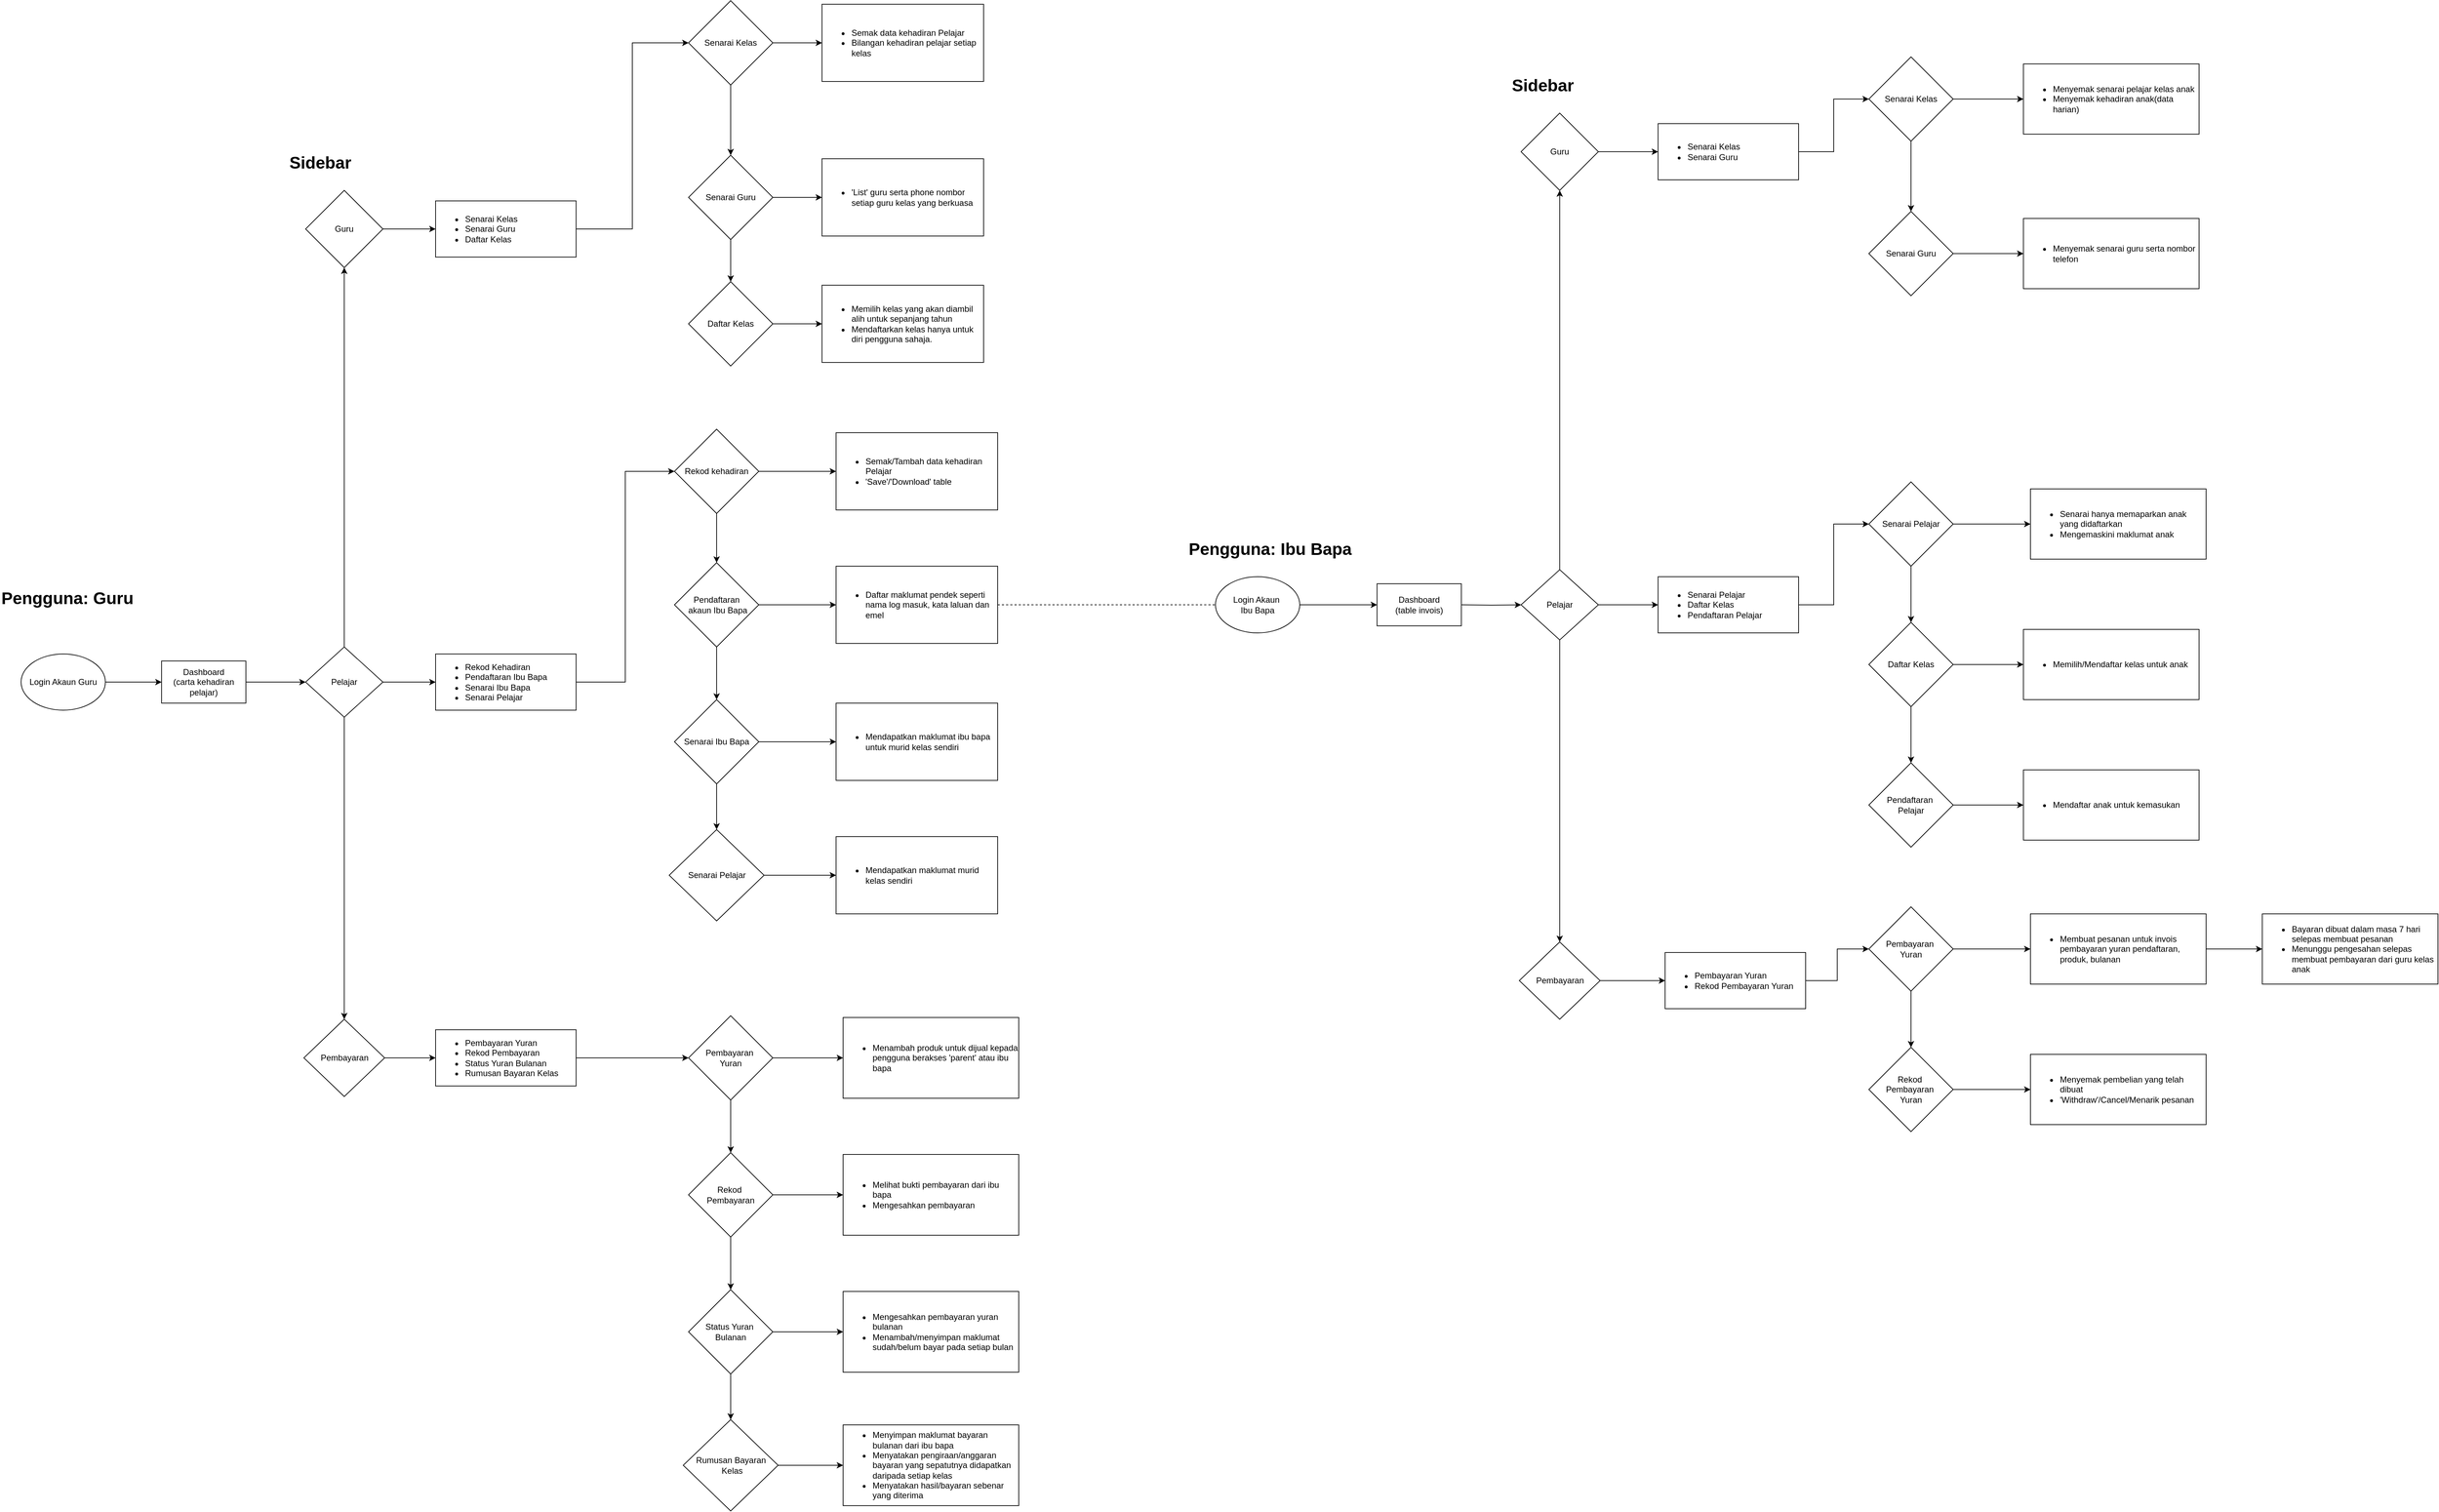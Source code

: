 <mxfile version="24.7.16">
  <diagram name="Page-1" id="qehT0WwENR8ns43DCr43">
    <mxGraphModel dx="3362" dy="2312" grid="1" gridSize="10" guides="1" tooltips="1" connect="1" arrows="1" fold="1" page="1" pageScale="1" pageWidth="850" pageHeight="1100" math="0" shadow="0">
      <root>
        <mxCell id="0" />
        <mxCell id="1" parent="0" />
        <mxCell id="ACvNIfzqrJBHl80gEe5v-92" value="&lt;h1 style=&quot;margin-top: 0px;&quot;&gt;Sidebar&lt;/h1&gt;" style="text;html=1;whiteSpace=wrap;overflow=hidden;rounded=0;" vertex="1" parent="1">
          <mxGeometry x="2140" y="-590" width="180" height="120" as="geometry" />
        </mxCell>
        <mxCell id="ACvNIfzqrJBHl80gEe5v-76" value="&lt;h1 style=&quot;margin-top: 0px;&quot;&gt;Pengguna: Ibu Bapa&lt;/h1&gt;" style="text;html=1;whiteSpace=wrap;overflow=hidden;rounded=0;" vertex="1" parent="1">
          <mxGeometry x="1680" y="70" width="250" height="120" as="geometry" />
        </mxCell>
        <mxCell id="ACvNIfzqrJBHl80gEe5v-3" value="" style="edgeStyle=orthogonalEdgeStyle;rounded=0;orthogonalLoop=1;jettySize=auto;html=1;" edge="1" parent="1" source="ACvNIfzqrJBHl80gEe5v-1" target="ACvNIfzqrJBHl80gEe5v-2">
          <mxGeometry relative="1" as="geometry" />
        </mxCell>
        <mxCell id="ACvNIfzqrJBHl80gEe5v-1" value="Login Akaun Guru" style="ellipse;whiteSpace=wrap;html=1;" vertex="1" parent="1">
          <mxGeometry x="20" y="240" width="120" height="80" as="geometry" />
        </mxCell>
        <mxCell id="ACvNIfzqrJBHl80gEe5v-5" value="" style="edgeStyle=orthogonalEdgeStyle;rounded=0;orthogonalLoop=1;jettySize=auto;html=1;" edge="1" parent="1" source="ACvNIfzqrJBHl80gEe5v-2" target="ACvNIfzqrJBHl80gEe5v-4">
          <mxGeometry relative="1" as="geometry" />
        </mxCell>
        <mxCell id="ACvNIfzqrJBHl80gEe5v-2" value="Dashboard&lt;div&gt;(carta kehadiran pelajar)&lt;/div&gt;" style="whiteSpace=wrap;html=1;" vertex="1" parent="1">
          <mxGeometry x="220" y="250" width="120" height="60" as="geometry" />
        </mxCell>
        <mxCell id="ACvNIfzqrJBHl80gEe5v-7" value="" style="edgeStyle=orthogonalEdgeStyle;rounded=0;orthogonalLoop=1;jettySize=auto;html=1;" edge="1" parent="1" source="ACvNIfzqrJBHl80gEe5v-4" target="ACvNIfzqrJBHl80gEe5v-6">
          <mxGeometry relative="1" as="geometry" />
        </mxCell>
        <mxCell id="ACvNIfzqrJBHl80gEe5v-9" value="" style="edgeStyle=orthogonalEdgeStyle;rounded=0;orthogonalLoop=1;jettySize=auto;html=1;" edge="1" parent="1" source="ACvNIfzqrJBHl80gEe5v-4" target="ACvNIfzqrJBHl80gEe5v-8">
          <mxGeometry relative="1" as="geometry" />
        </mxCell>
        <mxCell id="ACvNIfzqrJBHl80gEe5v-11" value="" style="edgeStyle=orthogonalEdgeStyle;rounded=0;orthogonalLoop=1;jettySize=auto;html=1;" edge="1" parent="1" source="ACvNIfzqrJBHl80gEe5v-4" target="ACvNIfzqrJBHl80gEe5v-10">
          <mxGeometry relative="1" as="geometry" />
        </mxCell>
        <mxCell id="ACvNIfzqrJBHl80gEe5v-4" value="Pelajar" style="rhombus;whiteSpace=wrap;html=1;" vertex="1" parent="1">
          <mxGeometry x="425" y="230" width="110" height="100" as="geometry" />
        </mxCell>
        <mxCell id="ACvNIfzqrJBHl80gEe5v-35" style="edgeStyle=orthogonalEdgeStyle;rounded=0;orthogonalLoop=1;jettySize=auto;html=1;entryX=0;entryY=0.5;entryDx=0;entryDy=0;" edge="1" parent="1" source="ACvNIfzqrJBHl80gEe5v-6" target="ACvNIfzqrJBHl80gEe5v-34">
          <mxGeometry relative="1" as="geometry" />
        </mxCell>
        <mxCell id="ACvNIfzqrJBHl80gEe5v-6" value="Guru" style="rhombus;whiteSpace=wrap;html=1;" vertex="1" parent="1">
          <mxGeometry x="425" y="-420" width="110" height="110" as="geometry" />
        </mxCell>
        <mxCell id="ACvNIfzqrJBHl80gEe5v-38" style="edgeStyle=orthogonalEdgeStyle;rounded=0;orthogonalLoop=1;jettySize=auto;html=1;entryX=0;entryY=0.5;entryDx=0;entryDy=0;" edge="1" parent="1" source="ACvNIfzqrJBHl80gEe5v-8" target="ACvNIfzqrJBHl80gEe5v-37">
          <mxGeometry relative="1" as="geometry" />
        </mxCell>
        <mxCell id="ACvNIfzqrJBHl80gEe5v-8" value="Pembayaran" style="rhombus;whiteSpace=wrap;html=1;" vertex="1" parent="1">
          <mxGeometry x="422.5" y="760" width="115" height="110" as="geometry" />
        </mxCell>
        <mxCell id="ACvNIfzqrJBHl80gEe5v-13" value="" style="edgeStyle=orthogonalEdgeStyle;rounded=0;orthogonalLoop=1;jettySize=auto;html=1;entryX=0;entryY=0.5;entryDx=0;entryDy=0;exitX=1;exitY=0.5;exitDx=0;exitDy=0;" edge="1" parent="1" source="ACvNIfzqrJBHl80gEe5v-10" target="ACvNIfzqrJBHl80gEe5v-12">
          <mxGeometry relative="1" as="geometry" />
        </mxCell>
        <mxCell id="ACvNIfzqrJBHl80gEe5v-10" value="&lt;ul&gt;&lt;li&gt;Rekod Kehadiran&lt;/li&gt;&lt;li&gt;Pendaftaran Ibu Bapa&lt;/li&gt;&lt;li&gt;Senarai Ibu Bapa&lt;/li&gt;&lt;li&gt;Senarai Pelajar&lt;/li&gt;&lt;/ul&gt;" style="whiteSpace=wrap;html=1;align=left;" vertex="1" parent="1">
          <mxGeometry x="610" y="240" width="200" height="80" as="geometry" />
        </mxCell>
        <mxCell id="ACvNIfzqrJBHl80gEe5v-24" value="" style="edgeStyle=orthogonalEdgeStyle;rounded=0;orthogonalLoop=1;jettySize=auto;html=1;" edge="1" parent="1" source="ACvNIfzqrJBHl80gEe5v-12" target="ACvNIfzqrJBHl80gEe5v-23">
          <mxGeometry relative="1" as="geometry" />
        </mxCell>
        <mxCell id="ACvNIfzqrJBHl80gEe5v-45" value="" style="edgeStyle=orthogonalEdgeStyle;rounded=0;orthogonalLoop=1;jettySize=auto;html=1;" edge="1" parent="1" source="ACvNIfzqrJBHl80gEe5v-12" target="ACvNIfzqrJBHl80gEe5v-14">
          <mxGeometry relative="1" as="geometry" />
        </mxCell>
        <mxCell id="ACvNIfzqrJBHl80gEe5v-12" value="Rekod kehadiran" style="rhombus;whiteSpace=wrap;html=1;align=center;" vertex="1" parent="1">
          <mxGeometry x="950" y="-80" width="120" height="120" as="geometry" />
        </mxCell>
        <mxCell id="ACvNIfzqrJBHl80gEe5v-26" value="" style="edgeStyle=orthogonalEdgeStyle;rounded=0;orthogonalLoop=1;jettySize=auto;html=1;entryX=0;entryY=0.5;entryDx=0;entryDy=0;" edge="1" parent="1" source="ACvNIfzqrJBHl80gEe5v-14" target="ACvNIfzqrJBHl80gEe5v-27">
          <mxGeometry relative="1" as="geometry">
            <mxPoint x="1150" y="170" as="targetPoint" />
          </mxGeometry>
        </mxCell>
        <mxCell id="ACvNIfzqrJBHl80gEe5v-46" value="" style="edgeStyle=orthogonalEdgeStyle;rounded=0;orthogonalLoop=1;jettySize=auto;html=1;" edge="1" parent="1" source="ACvNIfzqrJBHl80gEe5v-14" target="ACvNIfzqrJBHl80gEe5v-15">
          <mxGeometry relative="1" as="geometry" />
        </mxCell>
        <mxCell id="ACvNIfzqrJBHl80gEe5v-14" value="Pendaftaran&lt;div&gt;&amp;nbsp;akaun Ibu Bapa&lt;/div&gt;" style="rhombus;whiteSpace=wrap;html=1;align=center;" vertex="1" parent="1">
          <mxGeometry x="950" y="110" width="120" height="120" as="geometry" />
        </mxCell>
        <mxCell id="ACvNIfzqrJBHl80gEe5v-29" style="edgeStyle=orthogonalEdgeStyle;rounded=0;orthogonalLoop=1;jettySize=auto;html=1;entryX=0;entryY=0.5;entryDx=0;entryDy=0;" edge="1" parent="1" source="ACvNIfzqrJBHl80gEe5v-15" target="ACvNIfzqrJBHl80gEe5v-28">
          <mxGeometry relative="1" as="geometry" />
        </mxCell>
        <mxCell id="ACvNIfzqrJBHl80gEe5v-47" value="" style="edgeStyle=orthogonalEdgeStyle;rounded=0;orthogonalLoop=1;jettySize=auto;html=1;" edge="1" parent="1" source="ACvNIfzqrJBHl80gEe5v-15" target="ACvNIfzqrJBHl80gEe5v-21">
          <mxGeometry relative="1" as="geometry" />
        </mxCell>
        <mxCell id="ACvNIfzqrJBHl80gEe5v-15" value="Senarai Ibu Bapa" style="rhombus;whiteSpace=wrap;html=1;align=center;" vertex="1" parent="1">
          <mxGeometry x="950" y="305" width="120" height="120" as="geometry" />
        </mxCell>
        <mxCell id="ACvNIfzqrJBHl80gEe5v-33" style="edgeStyle=orthogonalEdgeStyle;rounded=0;orthogonalLoop=1;jettySize=auto;html=1;entryX=0;entryY=0.5;entryDx=0;entryDy=0;" edge="1" parent="1" source="ACvNIfzqrJBHl80gEe5v-21" target="ACvNIfzqrJBHl80gEe5v-32">
          <mxGeometry relative="1" as="geometry" />
        </mxCell>
        <mxCell id="ACvNIfzqrJBHl80gEe5v-21" value="Senarai Pelajar" style="rhombus;whiteSpace=wrap;html=1;align=center;" vertex="1" parent="1">
          <mxGeometry x="942.5" y="490" width="135" height="130" as="geometry" />
        </mxCell>
        <mxCell id="ACvNIfzqrJBHl80gEe5v-23" value="&lt;ul&gt;&lt;li&gt;Semak/Tambah data kehadiran Pelajar&lt;/li&gt;&lt;li&gt;&#39;Save&#39;/&#39;Download&#39; table&lt;/li&gt;&lt;/ul&gt;" style="whiteSpace=wrap;html=1;align=left;" vertex="1" parent="1">
          <mxGeometry x="1180" y="-75" width="230" height="110" as="geometry" />
        </mxCell>
        <mxCell id="ACvNIfzqrJBHl80gEe5v-27" value="&lt;ul&gt;&lt;li&gt;Daftar maklumat pendek seperti nama log masuk, kata laluan dan emel&amp;nbsp;&lt;/li&gt;&lt;/ul&gt;" style="whiteSpace=wrap;html=1;align=left;" vertex="1" parent="1">
          <mxGeometry x="1180" y="115" width="230" height="110" as="geometry" />
        </mxCell>
        <mxCell id="ACvNIfzqrJBHl80gEe5v-28" value="&lt;ul&gt;&lt;li&gt;Mendapatkan maklumat ibu bapa untuk murid kelas sendiri&lt;/li&gt;&lt;/ul&gt;" style="whiteSpace=wrap;html=1;align=left;" vertex="1" parent="1">
          <mxGeometry x="1180" y="310" width="230" height="110" as="geometry" />
        </mxCell>
        <mxCell id="ACvNIfzqrJBHl80gEe5v-32" value="&lt;ul&gt;&lt;li&gt;Mendapatkan maklumat murid kelas sendiri&lt;/li&gt;&lt;/ul&gt;" style="whiteSpace=wrap;html=1;align=left;" vertex="1" parent="1">
          <mxGeometry x="1180" y="500" width="230" height="110" as="geometry" />
        </mxCell>
        <mxCell id="ACvNIfzqrJBHl80gEe5v-40" style="edgeStyle=orthogonalEdgeStyle;rounded=0;orthogonalLoop=1;jettySize=auto;html=1;entryX=0;entryY=0.5;entryDx=0;entryDy=0;" edge="1" parent="1" source="ACvNIfzqrJBHl80gEe5v-34" target="ACvNIfzqrJBHl80gEe5v-39">
          <mxGeometry relative="1" as="geometry" />
        </mxCell>
        <mxCell id="ACvNIfzqrJBHl80gEe5v-34" value="&lt;ul&gt;&lt;li&gt;Senarai Kelas&lt;/li&gt;&lt;li&gt;Senarai Guru&lt;/li&gt;&lt;li&gt;Daftar Kelas&lt;/li&gt;&lt;/ul&gt;" style="whiteSpace=wrap;html=1;align=left;" vertex="1" parent="1">
          <mxGeometry x="610" y="-405" width="200" height="80" as="geometry" />
        </mxCell>
        <mxCell id="ACvNIfzqrJBHl80gEe5v-61" style="edgeStyle=orthogonalEdgeStyle;rounded=0;orthogonalLoop=1;jettySize=auto;html=1;exitX=1;exitY=0.5;exitDx=0;exitDy=0;entryX=0;entryY=0.5;entryDx=0;entryDy=0;" edge="1" parent="1" source="ACvNIfzqrJBHl80gEe5v-37" target="ACvNIfzqrJBHl80gEe5v-57">
          <mxGeometry relative="1" as="geometry">
            <mxPoint x="970" y="815" as="targetPoint" />
          </mxGeometry>
        </mxCell>
        <mxCell id="ACvNIfzqrJBHl80gEe5v-37" value="&lt;ul&gt;&lt;li&gt;Pembayaran Yuran&lt;/li&gt;&lt;li&gt;Rekod Pembayaran&lt;/li&gt;&lt;li&gt;Status Yuran Bulanan&lt;/li&gt;&lt;li&gt;Rumusan Bayaran Kelas&lt;/li&gt;&lt;/ul&gt;" style="whiteSpace=wrap;html=1;align=left;" vertex="1" parent="1">
          <mxGeometry x="610" y="775" width="200" height="80" as="geometry" />
        </mxCell>
        <mxCell id="ACvNIfzqrJBHl80gEe5v-49" value="" style="edgeStyle=orthogonalEdgeStyle;rounded=0;orthogonalLoop=1;jettySize=auto;html=1;" edge="1" parent="1" source="ACvNIfzqrJBHl80gEe5v-39" target="ACvNIfzqrJBHl80gEe5v-41">
          <mxGeometry relative="1" as="geometry" />
        </mxCell>
        <mxCell id="ACvNIfzqrJBHl80gEe5v-52" value="" style="edgeStyle=orthogonalEdgeStyle;rounded=0;orthogonalLoop=1;jettySize=auto;html=1;" edge="1" parent="1" source="ACvNIfzqrJBHl80gEe5v-39" target="ACvNIfzqrJBHl80gEe5v-51">
          <mxGeometry relative="1" as="geometry" />
        </mxCell>
        <mxCell id="ACvNIfzqrJBHl80gEe5v-39" value="Senarai Kelas" style="rhombus;whiteSpace=wrap;html=1;align=center;" vertex="1" parent="1">
          <mxGeometry x="970" y="-690" width="120" height="120" as="geometry" />
        </mxCell>
        <mxCell id="ACvNIfzqrJBHl80gEe5v-50" value="" style="edgeStyle=orthogonalEdgeStyle;rounded=0;orthogonalLoop=1;jettySize=auto;html=1;" edge="1" parent="1" source="ACvNIfzqrJBHl80gEe5v-41" target="ACvNIfzqrJBHl80gEe5v-42">
          <mxGeometry relative="1" as="geometry" />
        </mxCell>
        <mxCell id="ACvNIfzqrJBHl80gEe5v-54" value="" style="edgeStyle=orthogonalEdgeStyle;rounded=0;orthogonalLoop=1;jettySize=auto;html=1;" edge="1" parent="1" source="ACvNIfzqrJBHl80gEe5v-41" target="ACvNIfzqrJBHl80gEe5v-53">
          <mxGeometry relative="1" as="geometry" />
        </mxCell>
        <mxCell id="ACvNIfzqrJBHl80gEe5v-41" value="Senarai Guru" style="rhombus;whiteSpace=wrap;html=1;align=center;" vertex="1" parent="1">
          <mxGeometry x="970" y="-470" width="120" height="120" as="geometry" />
        </mxCell>
        <mxCell id="ACvNIfzqrJBHl80gEe5v-56" value="" style="edgeStyle=orthogonalEdgeStyle;rounded=0;orthogonalLoop=1;jettySize=auto;html=1;" edge="1" parent="1" source="ACvNIfzqrJBHl80gEe5v-42" target="ACvNIfzqrJBHl80gEe5v-55">
          <mxGeometry relative="1" as="geometry" />
        </mxCell>
        <mxCell id="ACvNIfzqrJBHl80gEe5v-42" value="Daftar Kelas" style="rhombus;whiteSpace=wrap;html=1;align=center;" vertex="1" parent="1">
          <mxGeometry x="970" y="-290" width="120" height="120" as="geometry" />
        </mxCell>
        <mxCell id="ACvNIfzqrJBHl80gEe5v-51" value="&lt;ul&gt;&lt;li&gt;Semak data kehadiran Pelajar&lt;/li&gt;&lt;li&gt;Bilangan kehadiran pelajar setiap kelas&lt;/li&gt;&lt;/ul&gt;" style="whiteSpace=wrap;html=1;align=left;" vertex="1" parent="1">
          <mxGeometry x="1160" y="-685" width="230" height="110" as="geometry" />
        </mxCell>
        <mxCell id="ACvNIfzqrJBHl80gEe5v-53" value="&lt;ul&gt;&lt;li&gt;&#39;List&#39; guru serta phone nombor setiap guru kelas yang berkuasa&lt;/li&gt;&lt;/ul&gt;" style="whiteSpace=wrap;html=1;align=left;" vertex="1" parent="1">
          <mxGeometry x="1160" y="-465" width="230" height="110" as="geometry" />
        </mxCell>
        <mxCell id="ACvNIfzqrJBHl80gEe5v-55" value="&lt;ul&gt;&lt;li&gt;Memilih kelas yang akan diambil alih untuk sepanjang tahun&lt;/li&gt;&lt;li&gt;Mendaftarkan kelas hanya untuk diri pengguna sahaja.&lt;/li&gt;&lt;/ul&gt;" style="whiteSpace=wrap;html=1;align=left;" vertex="1" parent="1">
          <mxGeometry x="1160" y="-285" width="230" height="110" as="geometry" />
        </mxCell>
        <mxCell id="ACvNIfzqrJBHl80gEe5v-62" value="" style="edgeStyle=orthogonalEdgeStyle;rounded=0;orthogonalLoop=1;jettySize=auto;html=1;" edge="1" parent="1" source="ACvNIfzqrJBHl80gEe5v-57" target="ACvNIfzqrJBHl80gEe5v-58">
          <mxGeometry relative="1" as="geometry" />
        </mxCell>
        <mxCell id="ACvNIfzqrJBHl80gEe5v-69" value="" style="edgeStyle=orthogonalEdgeStyle;rounded=0;orthogonalLoop=1;jettySize=auto;html=1;" edge="1" parent="1" source="ACvNIfzqrJBHl80gEe5v-57" target="ACvNIfzqrJBHl80gEe5v-68">
          <mxGeometry relative="1" as="geometry" />
        </mxCell>
        <mxCell id="ACvNIfzqrJBHl80gEe5v-57" value="Pembayaran&amp;nbsp;&lt;div&gt;Yuran&lt;/div&gt;" style="rhombus;whiteSpace=wrap;html=1;align=center;" vertex="1" parent="1">
          <mxGeometry x="970" y="755" width="120" height="120" as="geometry" />
        </mxCell>
        <mxCell id="ACvNIfzqrJBHl80gEe5v-63" value="" style="edgeStyle=orthogonalEdgeStyle;rounded=0;orthogonalLoop=1;jettySize=auto;html=1;" edge="1" parent="1" source="ACvNIfzqrJBHl80gEe5v-58" target="ACvNIfzqrJBHl80gEe5v-59">
          <mxGeometry relative="1" as="geometry" />
        </mxCell>
        <mxCell id="ACvNIfzqrJBHl80gEe5v-73" value="" style="edgeStyle=orthogonalEdgeStyle;rounded=0;orthogonalLoop=1;jettySize=auto;html=1;" edge="1" parent="1" source="ACvNIfzqrJBHl80gEe5v-58" target="ACvNIfzqrJBHl80gEe5v-70">
          <mxGeometry relative="1" as="geometry" />
        </mxCell>
        <mxCell id="ACvNIfzqrJBHl80gEe5v-58" value="Rekod&amp;nbsp;&lt;div&gt;Pembayaran&lt;/div&gt;" style="rhombus;whiteSpace=wrap;html=1;align=center;" vertex="1" parent="1">
          <mxGeometry x="970" y="950" width="120" height="120" as="geometry" />
        </mxCell>
        <mxCell id="ACvNIfzqrJBHl80gEe5v-64" value="" style="edgeStyle=orthogonalEdgeStyle;rounded=0;orthogonalLoop=1;jettySize=auto;html=1;" edge="1" parent="1" source="ACvNIfzqrJBHl80gEe5v-59" target="ACvNIfzqrJBHl80gEe5v-60">
          <mxGeometry relative="1" as="geometry" />
        </mxCell>
        <mxCell id="ACvNIfzqrJBHl80gEe5v-74" style="edgeStyle=orthogonalEdgeStyle;rounded=0;orthogonalLoop=1;jettySize=auto;html=1;entryX=0;entryY=0.5;entryDx=0;entryDy=0;" edge="1" parent="1" source="ACvNIfzqrJBHl80gEe5v-59" target="ACvNIfzqrJBHl80gEe5v-71">
          <mxGeometry relative="1" as="geometry" />
        </mxCell>
        <mxCell id="ACvNIfzqrJBHl80gEe5v-59" value="Status Yuran&amp;nbsp;&lt;div&gt;Bulanan&lt;/div&gt;" style="rhombus;whiteSpace=wrap;html=1;align=center;" vertex="1" parent="1">
          <mxGeometry x="970" y="1145" width="120" height="120" as="geometry" />
        </mxCell>
        <mxCell id="ACvNIfzqrJBHl80gEe5v-75" value="" style="edgeStyle=orthogonalEdgeStyle;rounded=0;orthogonalLoop=1;jettySize=auto;html=1;" edge="1" parent="1" source="ACvNIfzqrJBHl80gEe5v-60" target="ACvNIfzqrJBHl80gEe5v-72">
          <mxGeometry relative="1" as="geometry" />
        </mxCell>
        <mxCell id="ACvNIfzqrJBHl80gEe5v-60" value="Rumusan Bayaran&lt;div&gt;&amp;nbsp;Kelas&lt;/div&gt;" style="rhombus;whiteSpace=wrap;html=1;align=center;" vertex="1" parent="1">
          <mxGeometry x="962.5" y="1330" width="135" height="130" as="geometry" />
        </mxCell>
        <mxCell id="ACvNIfzqrJBHl80gEe5v-66" value="&lt;h1 style=&quot;margin-top: 0px;&quot;&gt;Sidebar&lt;/h1&gt;" style="text;html=1;whiteSpace=wrap;overflow=hidden;rounded=0;" vertex="1" parent="1">
          <mxGeometry x="400" y="-480" width="180" height="120" as="geometry" />
        </mxCell>
        <mxCell id="ACvNIfzqrJBHl80gEe5v-67" value="&lt;h1 style=&quot;margin-top: 0px;&quot;&gt;Pengguna: Guru&lt;/h1&gt;" style="text;html=1;whiteSpace=wrap;overflow=hidden;rounded=0;" vertex="1" parent="1">
          <mxGeometry x="-10" y="140" width="200" height="120" as="geometry" />
        </mxCell>
        <mxCell id="ACvNIfzqrJBHl80gEe5v-68" value="&lt;ul&gt;&lt;li&gt;Menambah produk untuk dijual kepada pengguna berakses &#39;parent&#39; atau ibu bapa&lt;/li&gt;&lt;/ul&gt;" style="whiteSpace=wrap;html=1;align=left;" vertex="1" parent="1">
          <mxGeometry x="1190" y="757.5" width="250" height="115" as="geometry" />
        </mxCell>
        <mxCell id="ACvNIfzqrJBHl80gEe5v-70" value="&lt;ul&gt;&lt;li&gt;Melihat bukti pembayaran dari ibu bapa&lt;/li&gt;&lt;li&gt;Mengesahkan pembayaran&lt;/li&gt;&lt;/ul&gt;" style="whiteSpace=wrap;html=1;align=left;" vertex="1" parent="1">
          <mxGeometry x="1190" y="952.5" width="250" height="115" as="geometry" />
        </mxCell>
        <mxCell id="ACvNIfzqrJBHl80gEe5v-71" value="&lt;ul&gt;&lt;li&gt;Mengesahkan pembayaran yuran bulanan&lt;/li&gt;&lt;li&gt;Menambah/menyimpan maklumat sudah/belum bayar pada setiap bulan&lt;/li&gt;&lt;/ul&gt;" style="whiteSpace=wrap;html=1;align=left;" vertex="1" parent="1">
          <mxGeometry x="1190" y="1147.5" width="250" height="115" as="geometry" />
        </mxCell>
        <mxCell id="ACvNIfzqrJBHl80gEe5v-72" value="&lt;ul&gt;&lt;li&gt;Menyimpan maklumat bayaran bulanan dari ibu bapa&lt;/li&gt;&lt;li&gt;Menyatakan pengiraan/anggaran bayaran yang sepatutnya didapatkan daripada setiap kelas&lt;/li&gt;&lt;li&gt;Menyatakan hasil/bayaran sebenar yang diterima&lt;/li&gt;&lt;/ul&gt;" style="whiteSpace=wrap;html=1;align=left;" vertex="1" parent="1">
          <mxGeometry x="1190" y="1337.5" width="250" height="115" as="geometry" />
        </mxCell>
        <mxCell id="ACvNIfzqrJBHl80gEe5v-85" style="edgeStyle=orthogonalEdgeStyle;rounded=0;orthogonalLoop=1;jettySize=auto;html=1;exitX=1;exitY=0.5;exitDx=0;exitDy=0;entryX=0;entryY=0.5;entryDx=0;entryDy=0;" edge="1" parent="1" source="ACvNIfzqrJBHl80gEe5v-77" target="ACvNIfzqrJBHl80gEe5v-78">
          <mxGeometry relative="1" as="geometry" />
        </mxCell>
        <mxCell id="ACvNIfzqrJBHl80gEe5v-77" value="Login Akaun&amp;nbsp;&lt;div&gt;Ibu Bapa&lt;/div&gt;" style="ellipse;whiteSpace=wrap;html=1;" vertex="1" parent="1">
          <mxGeometry x="1720" y="130" width="120" height="80" as="geometry" />
        </mxCell>
        <mxCell id="ACvNIfzqrJBHl80gEe5v-78" value="Dashboard&lt;div&gt;(table invois)&lt;/div&gt;" style="whiteSpace=wrap;html=1;" vertex="1" parent="1">
          <mxGeometry x="1950" y="140" width="120" height="60" as="geometry" />
        </mxCell>
        <mxCell id="ACvNIfzqrJBHl80gEe5v-83" value="" style="endArrow=none;dashed=1;html=1;rounded=0;exitX=1;exitY=0.5;exitDx=0;exitDy=0;entryX=0;entryY=0.5;entryDx=0;entryDy=0;" edge="1" parent="1" source="ACvNIfzqrJBHl80gEe5v-27" target="ACvNIfzqrJBHl80gEe5v-77">
          <mxGeometry width="50" height="50" relative="1" as="geometry">
            <mxPoint x="1160" y="-50" as="sourcePoint" />
            <mxPoint x="1590" y="-80" as="targetPoint" />
          </mxGeometry>
        </mxCell>
        <mxCell id="ACvNIfzqrJBHl80gEe5v-86" value="" style="edgeStyle=orthogonalEdgeStyle;rounded=0;orthogonalLoop=1;jettySize=auto;html=1;" edge="1" target="ACvNIfzqrJBHl80gEe5v-89" parent="1">
          <mxGeometry relative="1" as="geometry">
            <mxPoint x="2070" y="170" as="sourcePoint" />
          </mxGeometry>
        </mxCell>
        <mxCell id="ACvNIfzqrJBHl80gEe5v-87" value="" style="edgeStyle=orthogonalEdgeStyle;rounded=0;orthogonalLoop=1;jettySize=auto;html=1;" edge="1" source="ACvNIfzqrJBHl80gEe5v-89" target="ACvNIfzqrJBHl80gEe5v-90" parent="1">
          <mxGeometry relative="1" as="geometry" />
        </mxCell>
        <mxCell id="ACvNIfzqrJBHl80gEe5v-88" value="" style="edgeStyle=orthogonalEdgeStyle;rounded=0;orthogonalLoop=1;jettySize=auto;html=1;" edge="1" source="ACvNIfzqrJBHl80gEe5v-89" target="ACvNIfzqrJBHl80gEe5v-91" parent="1">
          <mxGeometry relative="1" as="geometry" />
        </mxCell>
        <mxCell id="ACvNIfzqrJBHl80gEe5v-100" value="" style="edgeStyle=orthogonalEdgeStyle;rounded=0;orthogonalLoop=1;jettySize=auto;html=1;" edge="1" parent="1" source="ACvNIfzqrJBHl80gEe5v-89" target="ACvNIfzqrJBHl80gEe5v-95">
          <mxGeometry relative="1" as="geometry" />
        </mxCell>
        <mxCell id="ACvNIfzqrJBHl80gEe5v-89" value="Pelajar" style="rhombus;whiteSpace=wrap;html=1;" vertex="1" parent="1">
          <mxGeometry x="2155" y="120" width="110" height="100" as="geometry" />
        </mxCell>
        <mxCell id="ACvNIfzqrJBHl80gEe5v-94" style="edgeStyle=orthogonalEdgeStyle;rounded=0;orthogonalLoop=1;jettySize=auto;html=1;exitX=1;exitY=0.5;exitDx=0;exitDy=0;entryX=0;entryY=0.5;entryDx=0;entryDy=0;" edge="1" parent="1" source="ACvNIfzqrJBHl80gEe5v-90" target="ACvNIfzqrJBHl80gEe5v-93">
          <mxGeometry relative="1" as="geometry" />
        </mxCell>
        <mxCell id="ACvNIfzqrJBHl80gEe5v-90" value="Guru" style="rhombus;whiteSpace=wrap;html=1;" vertex="1" parent="1">
          <mxGeometry x="2155" y="-530" width="110" height="110" as="geometry" />
        </mxCell>
        <mxCell id="ACvNIfzqrJBHl80gEe5v-99" value="" style="edgeStyle=orthogonalEdgeStyle;rounded=0;orthogonalLoop=1;jettySize=auto;html=1;" edge="1" parent="1" source="ACvNIfzqrJBHl80gEe5v-91" target="ACvNIfzqrJBHl80gEe5v-98">
          <mxGeometry relative="1" as="geometry" />
        </mxCell>
        <mxCell id="ACvNIfzqrJBHl80gEe5v-91" value="Pembayaran" style="rhombus;whiteSpace=wrap;html=1;" vertex="1" parent="1">
          <mxGeometry x="2152.5" y="650" width="115" height="110" as="geometry" />
        </mxCell>
        <mxCell id="ACvNIfzqrJBHl80gEe5v-103" style="edgeStyle=orthogonalEdgeStyle;rounded=0;orthogonalLoop=1;jettySize=auto;html=1;exitX=1;exitY=0.5;exitDx=0;exitDy=0;entryX=0;entryY=0.5;entryDx=0;entryDy=0;" edge="1" parent="1" source="ACvNIfzqrJBHl80gEe5v-93" target="ACvNIfzqrJBHl80gEe5v-101">
          <mxGeometry relative="1" as="geometry" />
        </mxCell>
        <mxCell id="ACvNIfzqrJBHl80gEe5v-93" value="&lt;ul&gt;&lt;li&gt;Senarai Kelas&lt;/li&gt;&lt;li&gt;Senarai Guru&lt;/li&gt;&lt;/ul&gt;" style="whiteSpace=wrap;html=1;align=left;" vertex="1" parent="1">
          <mxGeometry x="2350" y="-515" width="200" height="80" as="geometry" />
        </mxCell>
        <mxCell id="ACvNIfzqrJBHl80gEe5v-106" style="edgeStyle=orthogonalEdgeStyle;rounded=0;orthogonalLoop=1;jettySize=auto;html=1;exitX=1;exitY=0.5;exitDx=0;exitDy=0;entryX=0;entryY=0.5;entryDx=0;entryDy=0;" edge="1" parent="1" source="ACvNIfzqrJBHl80gEe5v-95" target="ACvNIfzqrJBHl80gEe5v-105">
          <mxGeometry relative="1" as="geometry" />
        </mxCell>
        <mxCell id="ACvNIfzqrJBHl80gEe5v-95" value="&lt;ul&gt;&lt;li&gt;Senarai Pelajar&lt;/li&gt;&lt;li&gt;Daftar Kelas&lt;/li&gt;&lt;li&gt;Pendaftaran Pelajar&lt;/li&gt;&lt;/ul&gt;" style="whiteSpace=wrap;html=1;align=left;" vertex="1" parent="1">
          <mxGeometry x="2350" y="130" width="200" height="80" as="geometry" />
        </mxCell>
        <mxCell id="ACvNIfzqrJBHl80gEe5v-113" style="edgeStyle=orthogonalEdgeStyle;rounded=0;orthogonalLoop=1;jettySize=auto;html=1;exitX=1;exitY=0.5;exitDx=0;exitDy=0;entryX=0;entryY=0.5;entryDx=0;entryDy=0;" edge="1" parent="1" source="ACvNIfzqrJBHl80gEe5v-98" target="ACvNIfzqrJBHl80gEe5v-111">
          <mxGeometry relative="1" as="geometry" />
        </mxCell>
        <mxCell id="ACvNIfzqrJBHl80gEe5v-98" value="&lt;ul&gt;&lt;li&gt;Pembayaran Yuran&lt;/li&gt;&lt;li&gt;Rekod Pembayaran Yuran&lt;/li&gt;&lt;/ul&gt;" style="whiteSpace=wrap;html=1;align=left;" vertex="1" parent="1">
          <mxGeometry x="2360" y="665" width="200" height="80" as="geometry" />
        </mxCell>
        <mxCell id="ACvNIfzqrJBHl80gEe5v-104" value="" style="edgeStyle=orthogonalEdgeStyle;rounded=0;orthogonalLoop=1;jettySize=auto;html=1;" edge="1" parent="1" source="ACvNIfzqrJBHl80gEe5v-101" target="ACvNIfzqrJBHl80gEe5v-102">
          <mxGeometry relative="1" as="geometry" />
        </mxCell>
        <mxCell id="ACvNIfzqrJBHl80gEe5v-118" value="" style="edgeStyle=orthogonalEdgeStyle;rounded=0;orthogonalLoop=1;jettySize=auto;html=1;" edge="1" parent="1" source="ACvNIfzqrJBHl80gEe5v-101" target="ACvNIfzqrJBHl80gEe5v-117">
          <mxGeometry relative="1" as="geometry" />
        </mxCell>
        <mxCell id="ACvNIfzqrJBHl80gEe5v-101" value="Senarai Kelas" style="rhombus;whiteSpace=wrap;html=1;align=center;" vertex="1" parent="1">
          <mxGeometry x="2650" y="-610" width="120" height="120" as="geometry" />
        </mxCell>
        <mxCell id="ACvNIfzqrJBHl80gEe5v-120" value="" style="edgeStyle=orthogonalEdgeStyle;rounded=0;orthogonalLoop=1;jettySize=auto;html=1;entryX=0;entryY=0.5;entryDx=0;entryDy=0;" edge="1" parent="1" source="ACvNIfzqrJBHl80gEe5v-102" target="ACvNIfzqrJBHl80gEe5v-123">
          <mxGeometry relative="1" as="geometry">
            <mxPoint x="2860" y="-330" as="targetPoint" />
          </mxGeometry>
        </mxCell>
        <mxCell id="ACvNIfzqrJBHl80gEe5v-102" value="Senarai Guru" style="rhombus;whiteSpace=wrap;html=1;align=center;" vertex="1" parent="1">
          <mxGeometry x="2650" y="-390" width="120" height="120" as="geometry" />
        </mxCell>
        <mxCell id="ACvNIfzqrJBHl80gEe5v-108" value="" style="edgeStyle=orthogonalEdgeStyle;rounded=0;orthogonalLoop=1;jettySize=auto;html=1;" edge="1" parent="1" source="ACvNIfzqrJBHl80gEe5v-105" target="ACvNIfzqrJBHl80gEe5v-107">
          <mxGeometry relative="1" as="geometry" />
        </mxCell>
        <mxCell id="ACvNIfzqrJBHl80gEe5v-130" style="edgeStyle=orthogonalEdgeStyle;rounded=0;orthogonalLoop=1;jettySize=auto;html=1;exitX=1;exitY=0.5;exitDx=0;exitDy=0;entryX=0;entryY=0.5;entryDx=0;entryDy=0;" edge="1" parent="1" source="ACvNIfzqrJBHl80gEe5v-105" target="ACvNIfzqrJBHl80gEe5v-126">
          <mxGeometry relative="1" as="geometry" />
        </mxCell>
        <mxCell id="ACvNIfzqrJBHl80gEe5v-105" value="Senarai Pelajar" style="rhombus;whiteSpace=wrap;html=1;align=center;" vertex="1" parent="1">
          <mxGeometry x="2650" y="-5" width="120" height="120" as="geometry" />
        </mxCell>
        <mxCell id="ACvNIfzqrJBHl80gEe5v-110" value="" style="edgeStyle=orthogonalEdgeStyle;rounded=0;orthogonalLoop=1;jettySize=auto;html=1;" edge="1" parent="1" source="ACvNIfzqrJBHl80gEe5v-107" target="ACvNIfzqrJBHl80gEe5v-109">
          <mxGeometry relative="1" as="geometry" />
        </mxCell>
        <mxCell id="ACvNIfzqrJBHl80gEe5v-129" style="edgeStyle=orthogonalEdgeStyle;rounded=0;orthogonalLoop=1;jettySize=auto;html=1;exitX=1;exitY=0.5;exitDx=0;exitDy=0;entryX=0;entryY=0.5;entryDx=0;entryDy=0;" edge="1" parent="1" source="ACvNIfzqrJBHl80gEe5v-107" target="ACvNIfzqrJBHl80gEe5v-125">
          <mxGeometry relative="1" as="geometry" />
        </mxCell>
        <mxCell id="ACvNIfzqrJBHl80gEe5v-107" value="Daftar Kelas" style="rhombus;whiteSpace=wrap;html=1;align=center;" vertex="1" parent="1">
          <mxGeometry x="2650" y="195" width="120" height="120" as="geometry" />
        </mxCell>
        <mxCell id="ACvNIfzqrJBHl80gEe5v-128" style="edgeStyle=orthogonalEdgeStyle;rounded=0;orthogonalLoop=1;jettySize=auto;html=1;exitX=1;exitY=0.5;exitDx=0;exitDy=0;entryX=0;entryY=0.5;entryDx=0;entryDy=0;" edge="1" parent="1" source="ACvNIfzqrJBHl80gEe5v-109" target="ACvNIfzqrJBHl80gEe5v-127">
          <mxGeometry relative="1" as="geometry" />
        </mxCell>
        <mxCell id="ACvNIfzqrJBHl80gEe5v-109" value="Pendaftaran&amp;nbsp;&lt;div&gt;Pelajar&lt;/div&gt;" style="rhombus;whiteSpace=wrap;html=1;align=center;" vertex="1" parent="1">
          <mxGeometry x="2650" y="395" width="120" height="120" as="geometry" />
        </mxCell>
        <mxCell id="ACvNIfzqrJBHl80gEe5v-114" value="" style="edgeStyle=orthogonalEdgeStyle;rounded=0;orthogonalLoop=1;jettySize=auto;html=1;" edge="1" parent="1" source="ACvNIfzqrJBHl80gEe5v-111" target="ACvNIfzqrJBHl80gEe5v-112">
          <mxGeometry relative="1" as="geometry" />
        </mxCell>
        <mxCell id="ACvNIfzqrJBHl80gEe5v-133" style="edgeStyle=orthogonalEdgeStyle;rounded=0;orthogonalLoop=1;jettySize=auto;html=1;exitX=1;exitY=0.5;exitDx=0;exitDy=0;entryX=0;entryY=0.5;entryDx=0;entryDy=0;" edge="1" parent="1" source="ACvNIfzqrJBHl80gEe5v-111" target="ACvNIfzqrJBHl80gEe5v-131">
          <mxGeometry relative="1" as="geometry" />
        </mxCell>
        <mxCell id="ACvNIfzqrJBHl80gEe5v-111" value="Pembayaran&amp;nbsp;&lt;div&gt;Yuran&lt;/div&gt;" style="rhombus;whiteSpace=wrap;html=1;align=center;" vertex="1" parent="1">
          <mxGeometry x="2650" y="600" width="120" height="120" as="geometry" />
        </mxCell>
        <mxCell id="ACvNIfzqrJBHl80gEe5v-134" style="edgeStyle=orthogonalEdgeStyle;rounded=0;orthogonalLoop=1;jettySize=auto;html=1;exitX=1;exitY=0.5;exitDx=0;exitDy=0;entryX=0;entryY=0.5;entryDx=0;entryDy=0;" edge="1" parent="1" source="ACvNIfzqrJBHl80gEe5v-112" target="ACvNIfzqrJBHl80gEe5v-132">
          <mxGeometry relative="1" as="geometry" />
        </mxCell>
        <mxCell id="ACvNIfzqrJBHl80gEe5v-112" value="Rekod&amp;nbsp;&lt;div&gt;Pembayaran&amp;nbsp;&lt;/div&gt;&lt;div&gt;Yuran&lt;/div&gt;" style="rhombus;whiteSpace=wrap;html=1;align=center;" vertex="1" parent="1">
          <mxGeometry x="2650" y="800" width="120" height="120" as="geometry" />
        </mxCell>
        <mxCell id="ACvNIfzqrJBHl80gEe5v-117" value="&lt;ul&gt;&lt;li&gt;Menyemak senarai pelajar kelas anak&lt;/li&gt;&lt;li&gt;Menyemak kehadiran anak(data harian)&lt;/li&gt;&lt;/ul&gt;" style="whiteSpace=wrap;html=1;align=left;" vertex="1" parent="1">
          <mxGeometry x="2870" y="-600" width="250" height="100" as="geometry" />
        </mxCell>
        <mxCell id="ACvNIfzqrJBHl80gEe5v-123" value="&lt;ul&gt;&lt;li&gt;Menyemak senarai guru serta nombor telefon&lt;/li&gt;&lt;/ul&gt;" style="whiteSpace=wrap;html=1;align=left;" vertex="1" parent="1">
          <mxGeometry x="2870" y="-380" width="250" height="100" as="geometry" />
        </mxCell>
        <mxCell id="ACvNIfzqrJBHl80gEe5v-125" value="&lt;ul&gt;&lt;li&gt;Memilih/Mendaftar kelas untuk anak&lt;/li&gt;&lt;/ul&gt;" style="whiteSpace=wrap;html=1;align=left;" vertex="1" parent="1">
          <mxGeometry x="2870" y="205" width="250" height="100" as="geometry" />
        </mxCell>
        <mxCell id="ACvNIfzqrJBHl80gEe5v-126" value="&lt;ul&gt;&lt;li&gt;Senarai hanya memaparkan anak yang didaftarkan&lt;/li&gt;&lt;li&gt;Mengemaskini maklumat anak&lt;/li&gt;&lt;/ul&gt;" style="whiteSpace=wrap;html=1;align=left;" vertex="1" parent="1">
          <mxGeometry x="2880" y="5" width="250" height="100" as="geometry" />
        </mxCell>
        <mxCell id="ACvNIfzqrJBHl80gEe5v-127" value="&lt;ul&gt;&lt;li&gt;Mendaftar anak untuk kemasukan&lt;/li&gt;&lt;/ul&gt;" style="whiteSpace=wrap;html=1;align=left;" vertex="1" parent="1">
          <mxGeometry x="2870" y="405" width="250" height="100" as="geometry" />
        </mxCell>
        <mxCell id="ACvNIfzqrJBHl80gEe5v-136" value="" style="edgeStyle=orthogonalEdgeStyle;rounded=0;orthogonalLoop=1;jettySize=auto;html=1;" edge="1" parent="1" source="ACvNIfzqrJBHl80gEe5v-131" target="ACvNIfzqrJBHl80gEe5v-135">
          <mxGeometry relative="1" as="geometry" />
        </mxCell>
        <mxCell id="ACvNIfzqrJBHl80gEe5v-131" value="&lt;ul&gt;&lt;li&gt;Membuat pesanan untuk invois pembayaran yuran pendaftaran, produk, bulanan&lt;/li&gt;&lt;/ul&gt;" style="whiteSpace=wrap;html=1;align=left;" vertex="1" parent="1">
          <mxGeometry x="2880" y="610" width="250" height="100" as="geometry" />
        </mxCell>
        <mxCell id="ACvNIfzqrJBHl80gEe5v-132" value="&lt;ul&gt;&lt;li&gt;Menyemak pembelian yang telah dibuat&lt;/li&gt;&lt;li&gt;&#39;Withdraw&#39;/Cancel/Menarik pesanan&lt;/li&gt;&lt;/ul&gt;" style="whiteSpace=wrap;html=1;align=left;" vertex="1" parent="1">
          <mxGeometry x="2880" y="810" width="250" height="100" as="geometry" />
        </mxCell>
        <mxCell id="ACvNIfzqrJBHl80gEe5v-135" value="&lt;ul&gt;&lt;li&gt;Bayaran dibuat dalam masa 7 hari selepas membuat pesanan&lt;/li&gt;&lt;li&gt;Menunggu pengesahan selepas membuat pembayaran dari guru kelas anak&lt;/li&gt;&lt;/ul&gt;" style="whiteSpace=wrap;html=1;align=left;" vertex="1" parent="1">
          <mxGeometry x="3210" y="610" width="250" height="100" as="geometry" />
        </mxCell>
      </root>
    </mxGraphModel>
  </diagram>
</mxfile>
